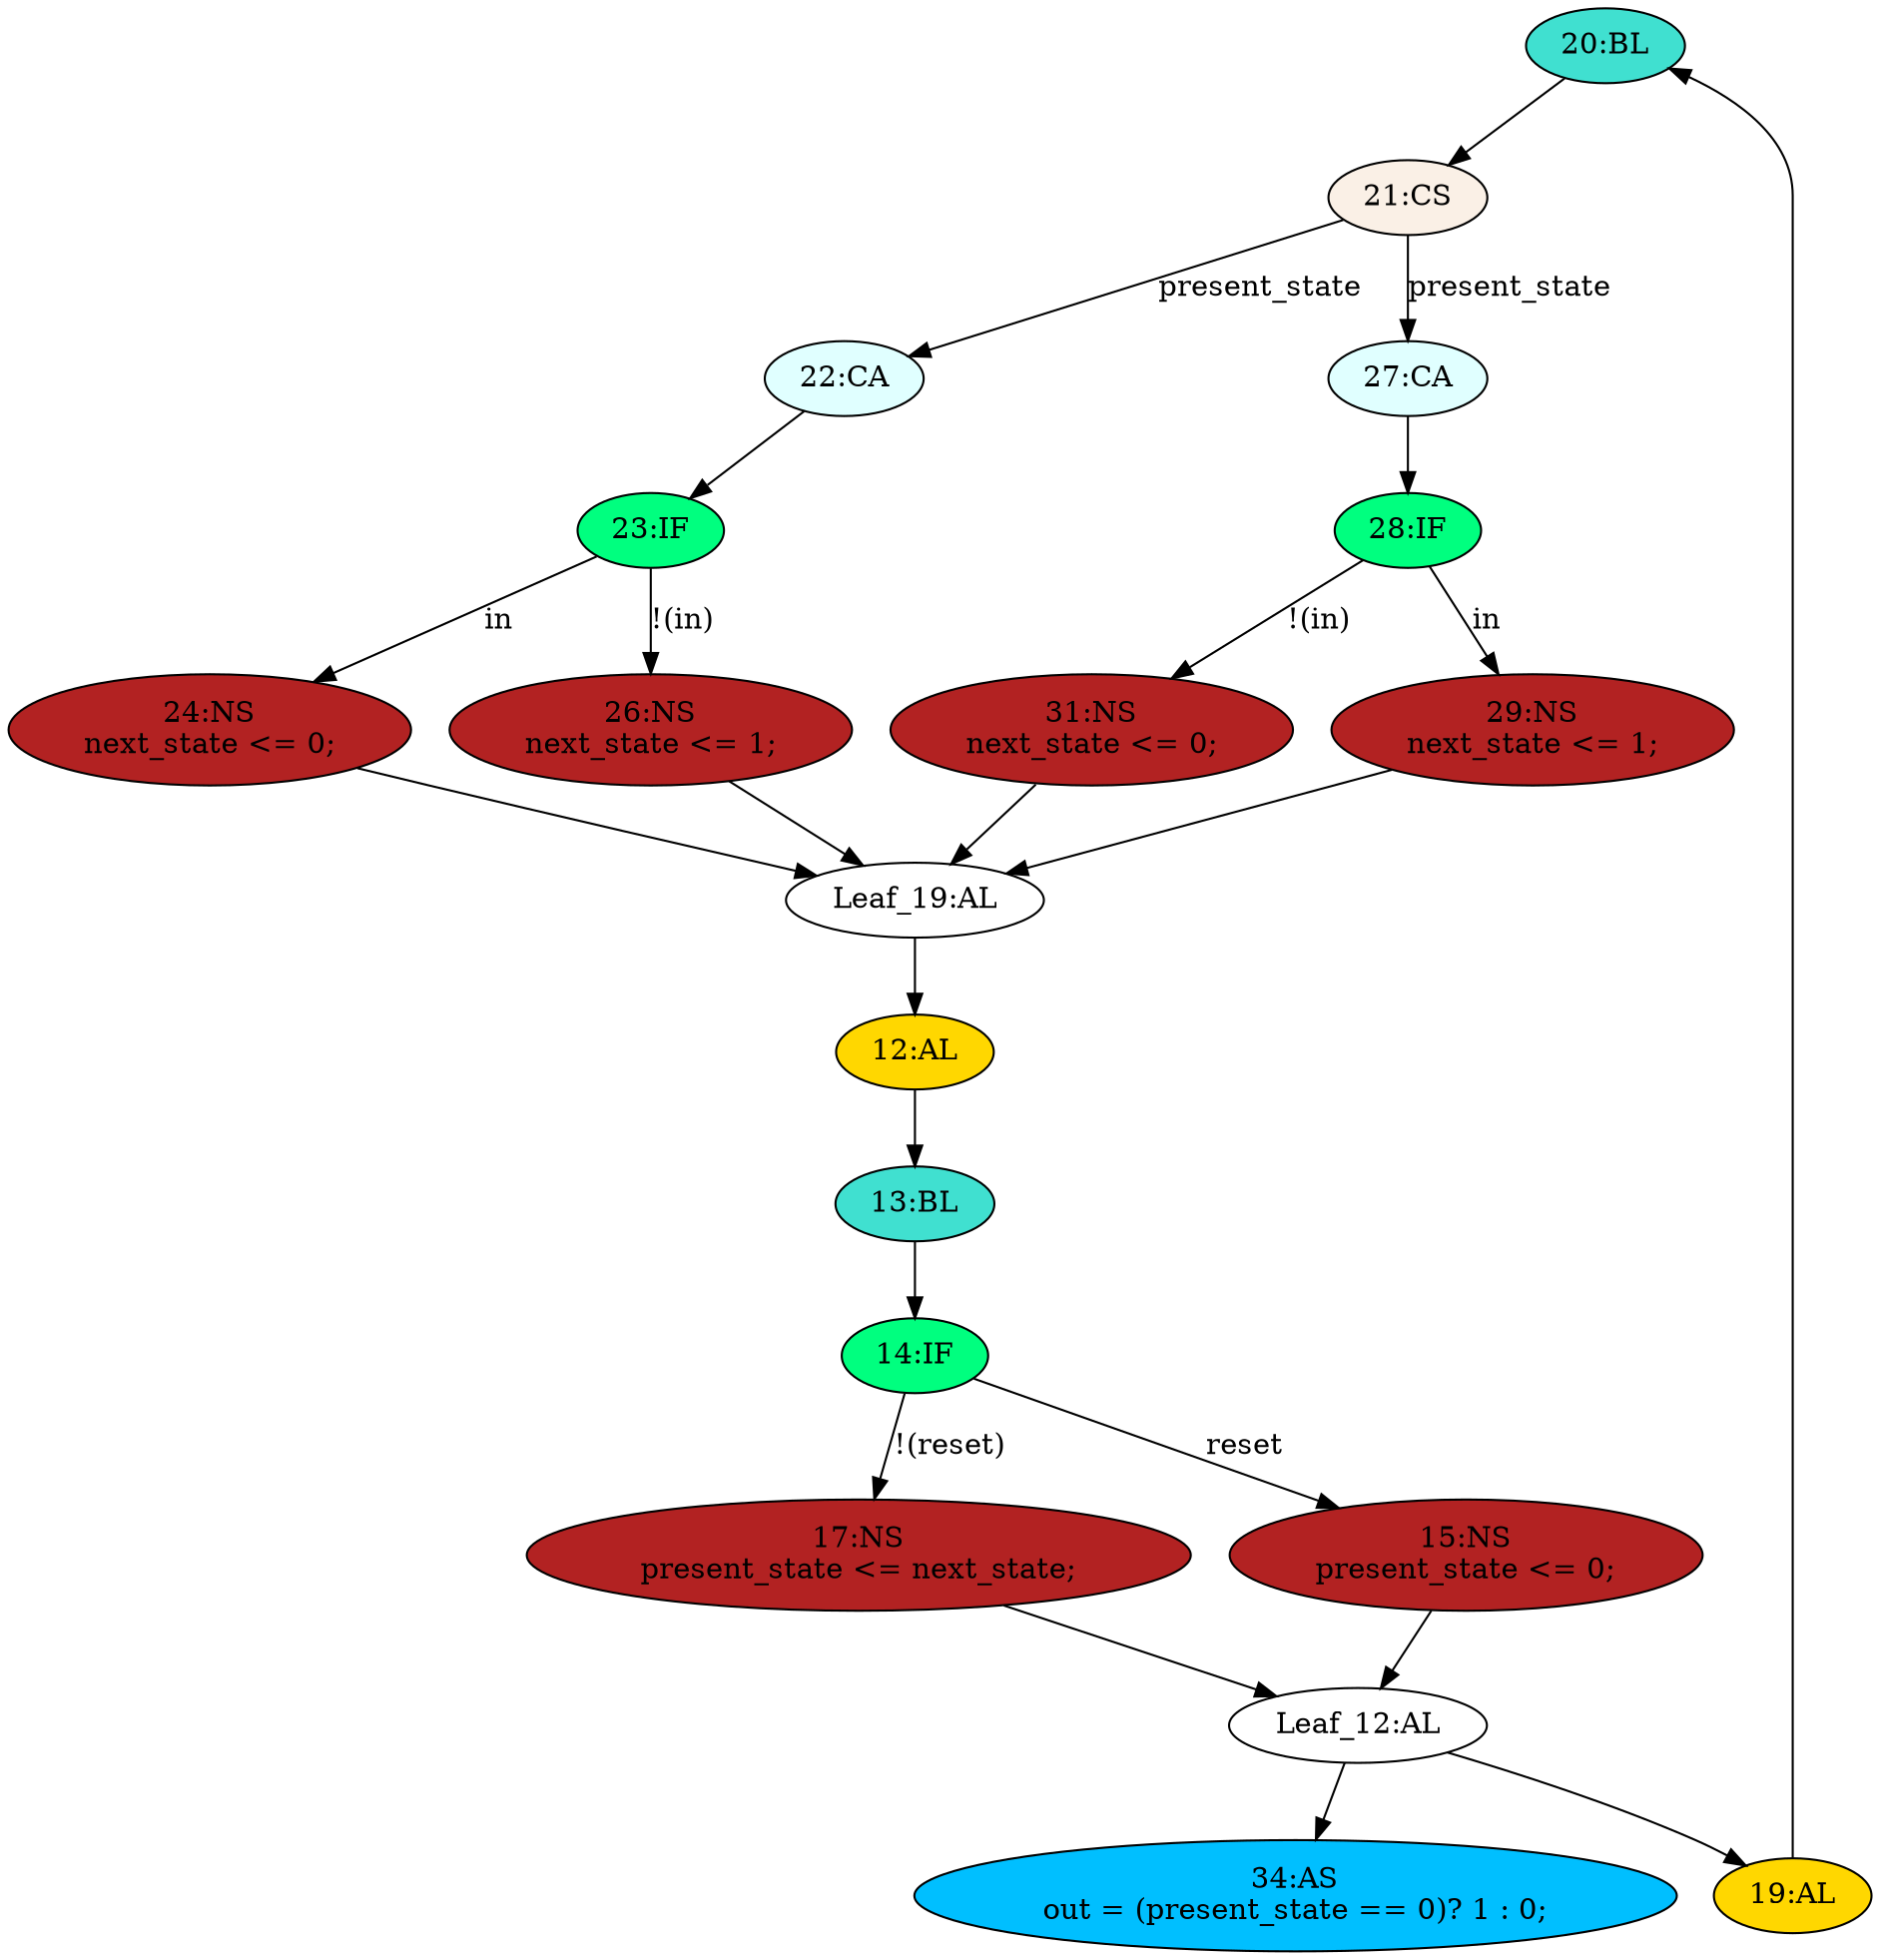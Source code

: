 strict digraph "compose( ,  )" {
	node [label="\N"];
	"20:BL"	[ast="<pyverilog.vparser.ast.Block object at 0x7fc5e0c71050>",
		fillcolor=turquoise,
		label="20:BL",
		statements="[]",
		style=filled,
		typ=Block];
	"21:CS"	[ast="<pyverilog.vparser.ast.CaseStatement object at 0x7fc5e0c66650>",
		fillcolor=linen,
		label="21:CS",
		statements="[]",
		style=filled,
		typ=CaseStatement];
	"20:BL" -> "21:CS"	[cond="[]",
		lineno=None];
	"28:IF"	[ast="<pyverilog.vparser.ast.IfStatement object at 0x7fc5e0cea1d0>",
		fillcolor=springgreen,
		label="28:IF",
		statements="[]",
		style=filled,
		typ=IfStatement];
	"29:NS"	[ast="<pyverilog.vparser.ast.NonblockingSubstitution object at 0x7fc5e0cea150>",
		fillcolor=firebrick,
		label="29:NS
next_state <= 1;",
		statements="[<pyverilog.vparser.ast.NonblockingSubstitution object at 0x7fc5e0cea150>]",
		style=filled,
		typ=NonblockingSubstitution];
	"28:IF" -> "29:NS"	[cond="['in']",
		label=in,
		lineno=28];
	"31:NS"	[ast="<pyverilog.vparser.ast.NonblockingSubstitution object at 0x7fc5e0c86150>",
		fillcolor=firebrick,
		label="31:NS
next_state <= 0;",
		statements="[<pyverilog.vparser.ast.NonblockingSubstitution object at 0x7fc5e0c86150>]",
		style=filled,
		typ=NonblockingSubstitution];
	"28:IF" -> "31:NS"	[cond="['in']",
		label="!(in)",
		lineno=28];
	"Leaf_19:AL"	[def_var="['next_state']",
		label="Leaf_19:AL"];
	"29:NS" -> "Leaf_19:AL"	[cond="[]",
		lineno=None];
	"31:NS" -> "Leaf_19:AL"	[cond="[]",
		lineno=None];
	"26:NS"	[ast="<pyverilog.vparser.ast.NonblockingSubstitution object at 0x7fc5e0c66290>",
		fillcolor=firebrick,
		label="26:NS
next_state <= 1;",
		statements="[<pyverilog.vparser.ast.NonblockingSubstitution object at 0x7fc5e0c66290>]",
		style=filled,
		typ=NonblockingSubstitution];
	"26:NS" -> "Leaf_19:AL"	[cond="[]",
		lineno=None];
	"27:CA"	[ast="<pyverilog.vparser.ast.Case object at 0x7fc5e0c66550>",
		fillcolor=lightcyan,
		label="27:CA",
		statements="[]",
		style=filled,
		typ=Case];
	"27:CA" -> "28:IF"	[cond="[]",
		lineno=None];
	"12:AL"	[ast="<pyverilog.vparser.ast.Always object at 0x7fc5e09d6810>",
		clk_sens=True,
		fillcolor=gold,
		label="12:AL",
		sens="['clk']",
		statements="[]",
		style=filled,
		typ=Always,
		use_var="['reset', 'next_state']"];
	"Leaf_19:AL" -> "12:AL";
	"22:CA"	[ast="<pyverilog.vparser.ast.Case object at 0x7fc5e0c7dc50>",
		fillcolor=lightcyan,
		label="22:CA",
		statements="[]",
		style=filled,
		typ=Case];
	"23:IF"	[ast="<pyverilog.vparser.ast.IfStatement object at 0x7fc5e0c66ad0>",
		fillcolor=springgreen,
		label="23:IF",
		statements="[]",
		style=filled,
		typ=IfStatement];
	"22:CA" -> "23:IF"	[cond="[]",
		lineno=None];
	"15:NS"	[ast="<pyverilog.vparser.ast.NonblockingSubstitution object at 0x7fc5e0c63e10>",
		fillcolor=firebrick,
		label="15:NS
present_state <= 0;",
		statements="[<pyverilog.vparser.ast.NonblockingSubstitution object at 0x7fc5e0c63e10>]",
		style=filled,
		typ=NonblockingSubstitution];
	"Leaf_12:AL"	[def_var="['present_state']",
		label="Leaf_12:AL"];
	"15:NS" -> "Leaf_12:AL"	[cond="[]",
		lineno=None];
	"13:BL"	[ast="<pyverilog.vparser.ast.Block object at 0x7fc5e09d6bd0>",
		fillcolor=turquoise,
		label="13:BL",
		statements="[]",
		style=filled,
		typ=Block];
	"12:AL" -> "13:BL"	[cond="[]",
		lineno=None];
	"24:NS"	[ast="<pyverilog.vparser.ast.NonblockingSubstitution object at 0x7fc5e0c66150>",
		fillcolor=firebrick,
		label="24:NS
next_state <= 0;",
		statements="[<pyverilog.vparser.ast.NonblockingSubstitution object at 0x7fc5e0c66150>]",
		style=filled,
		typ=NonblockingSubstitution];
	"24:NS" -> "Leaf_19:AL"	[cond="[]",
		lineno=None];
	"21:CS" -> "27:CA"	[cond="['present_state']",
		label=present_state,
		lineno=21];
	"21:CS" -> "22:CA"	[cond="['present_state']",
		label=present_state,
		lineno=21];
	"19:AL"	[ast="<pyverilog.vparser.ast.Always object at 0x7fc5e4b85d10>",
		clk_sens=False,
		fillcolor=gold,
		label="19:AL",
		sens="['in', 'present_state']",
		statements="[]",
		style=filled,
		typ=Always,
		use_var="['present_state', 'in']"];
	"Leaf_12:AL" -> "19:AL";
	"34:AS"	[ast="<pyverilog.vparser.ast.Assign object at 0x7fc5e08d83d0>",
		def_var="['out']",
		fillcolor=deepskyblue,
		label="34:AS
out = (present_state == 0)? 1 : 0;",
		statements="[]",
		style=filled,
		typ=Assign,
		use_var="['present_state']"];
	"Leaf_12:AL" -> "34:AS";
	"23:IF" -> "26:NS"	[cond="['in']",
		label="!(in)",
		lineno=23];
	"23:IF" -> "24:NS"	[cond="['in']",
		label=in,
		lineno=23];
	"14:IF"	[ast="<pyverilog.vparser.ast.IfStatement object at 0x7fc5e0c63890>",
		fillcolor=springgreen,
		label="14:IF",
		statements="[]",
		style=filled,
		typ=IfStatement];
	"13:BL" -> "14:IF"	[cond="[]",
		lineno=None];
	"19:AL" -> "20:BL"	[cond="[]",
		lineno=None];
	"14:IF" -> "15:NS"	[cond="['reset']",
		label=reset,
		lineno=14];
	"17:NS"	[ast="<pyverilog.vparser.ast.NonblockingSubstitution object at 0x7fc5e09ce550>",
		fillcolor=firebrick,
		label="17:NS
present_state <= next_state;",
		statements="[<pyverilog.vparser.ast.NonblockingSubstitution object at 0x7fc5e09ce550>]",
		style=filled,
		typ=NonblockingSubstitution];
	"14:IF" -> "17:NS"	[cond="['reset']",
		label="!(reset)",
		lineno=14];
	"17:NS" -> "Leaf_12:AL"	[cond="[]",
		lineno=None];
}
